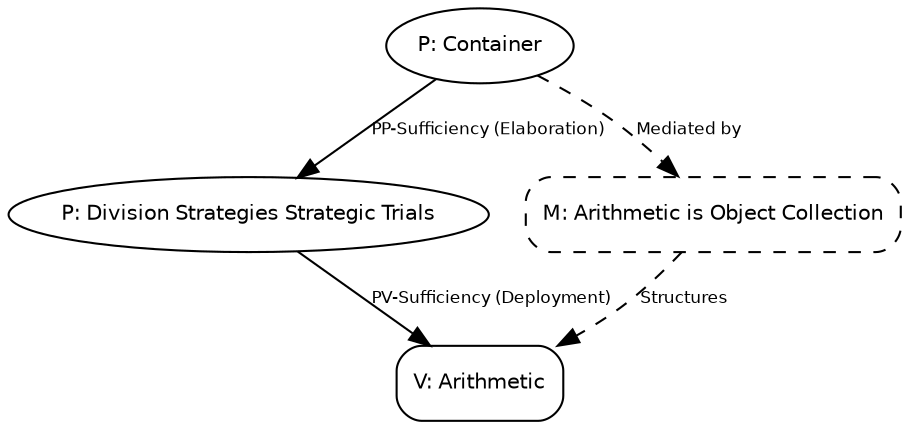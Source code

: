 // MUD for Division_Strategies_Strategic_Trials
digraph {
	node [fontname=Helvetica fontsize=10]
	edge [fontname=Helvetica fontsize=8]
	P_Embodied_Container [label="P: Container" shape=ellipse]
	P_Strategy_Division_Strategies_Strategic_Trials [label="P: Division Strategies Strategic Trials" shape=ellipse]
	V_Arithmetic [label="V: Arithmetic" shape=box style=rounded]
	"Arithmetic is Object Collection" [label="M: Arithmetic is Object Collection" shape=box style="rounded,dashed"]
	P_Embodied_Container -> P_Strategy_Division_Strategies_Strategic_Trials [label="PP-Sufficiency (Elaboration)" style=solid]
	P_Embodied_Container -> "Arithmetic is Object Collection" [label="Mediated by" style=dashed]
	P_Strategy_Division_Strategies_Strategic_Trials -> V_Arithmetic [label="PV-Sufficiency (Deployment)" style=solid]
	"Arithmetic is Object Collection" -> V_Arithmetic [label=Structures style=dashed]
}
